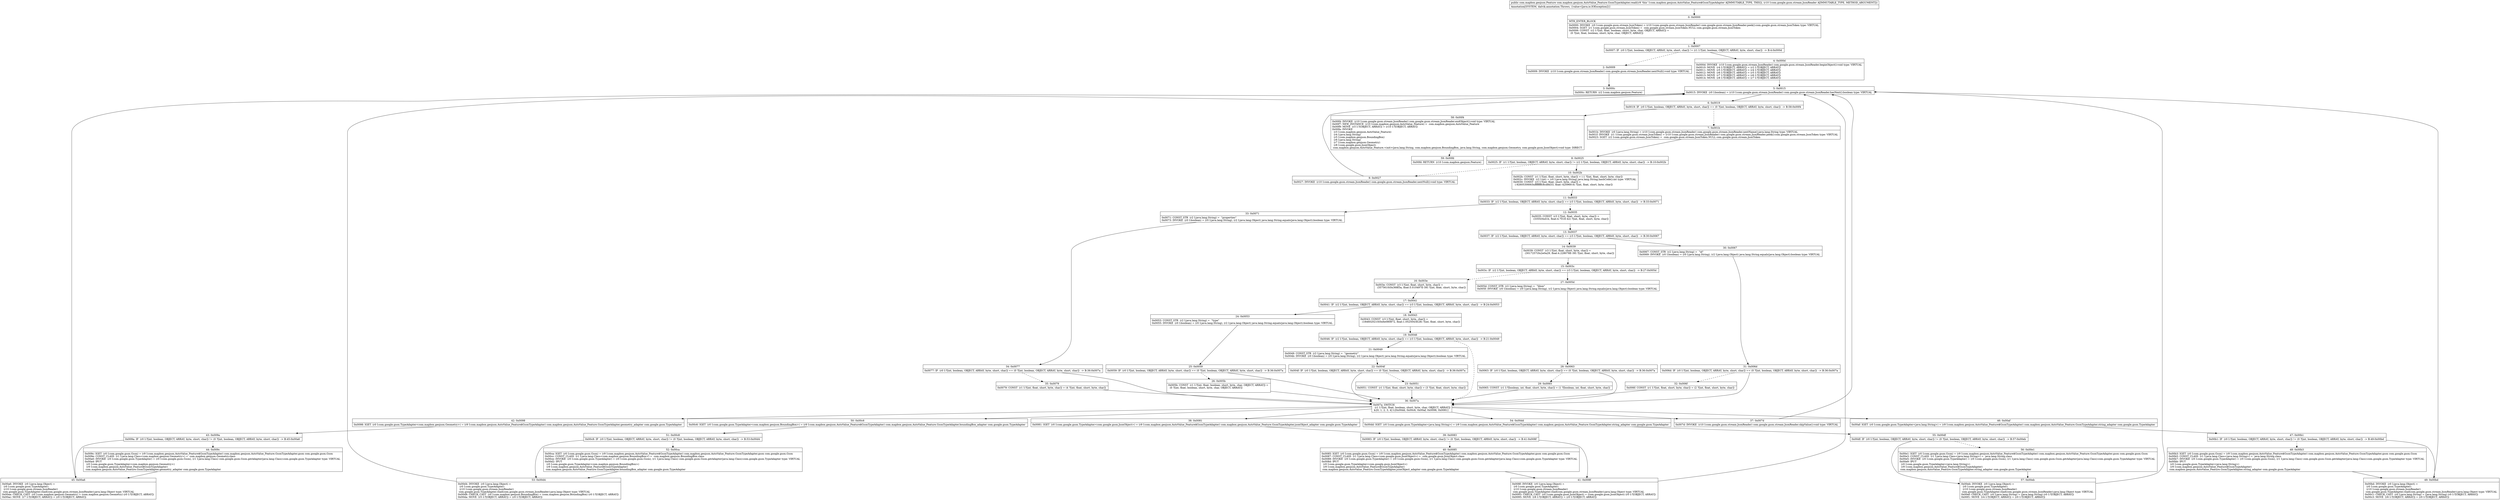 digraph "CFG forcom.mapbox.geojson.AutoValue_Feature.GsonTypeAdapter.read(Lcom\/google\/gson\/stream\/JsonReader;)Lcom\/mapbox\/geojson\/Feature;" {
Node_0 [shape=record,label="{0\:\ 0x0000|MTH_ENTER_BLOCK\l|0x0000: INVOKE  (r0 I:com.google.gson.stream.JsonToken) = (r10 I:com.google.gson.stream.JsonReader) com.google.gson.stream.JsonReader.peek():com.google.gson.stream.JsonToken type: VIRTUAL \l0x0004: SGET  (r1 I:com.google.gson.stream.JsonToken) =  com.google.gson.stream.JsonToken.NULL com.google.gson.stream.JsonToken \l0x0006: CONST  (r2 I:?[int, float, boolean, short, byte, char, OBJECT, ARRAY]) = \l  (0 ?[int, float, boolean, short, byte, char, OBJECT, ARRAY])\l \l}"];
Node_1 [shape=record,label="{1\:\ 0x0007|0x0007: IF  (r0 I:?[int, boolean, OBJECT, ARRAY, byte, short, char]) != (r1 I:?[int, boolean, OBJECT, ARRAY, byte, short, char])  \-\> B:4:0x000d \l}"];
Node_2 [shape=record,label="{2\:\ 0x0009|0x0009: INVOKE  (r10 I:com.google.gson.stream.JsonReader) com.google.gson.stream.JsonReader.nextNull():void type: VIRTUAL \l}"];
Node_3 [shape=record,label="{3\:\ 0x000c|0x000c: RETURN  (r2 I:com.mapbox.geojson.Feature) \l}"];
Node_4 [shape=record,label="{4\:\ 0x000d|0x000d: INVOKE  (r10 I:com.google.gson.stream.JsonReader) com.google.gson.stream.JsonReader.beginObject():void type: VIRTUAL \l0x0010: MOVE  (r4 I:?[OBJECT, ARRAY]) = (r2 I:?[OBJECT, ARRAY]) \l0x0011: MOVE  (r5 I:?[OBJECT, ARRAY]) = (r4 I:?[OBJECT, ARRAY]) \l0x0012: MOVE  (r6 I:?[OBJECT, ARRAY]) = (r5 I:?[OBJECT, ARRAY]) \l0x0013: MOVE  (r7 I:?[OBJECT, ARRAY]) = (r6 I:?[OBJECT, ARRAY]) \l0x0014: MOVE  (r8 I:?[OBJECT, ARRAY]) = (r7 I:?[OBJECT, ARRAY]) \l}"];
Node_5 [shape=record,label="{5\:\ 0x0015|0x0015: INVOKE  (r0 I:boolean) = (r10 I:com.google.gson.stream.JsonReader) com.google.gson.stream.JsonReader.hasNext():boolean type: VIRTUAL \l}"];
Node_6 [shape=record,label="{6\:\ 0x0019|0x0019: IF  (r0 I:?[int, boolean, OBJECT, ARRAY, byte, short, char]) == (0 ?[int, boolean, OBJECT, ARRAY, byte, short, char])  \-\> B:58:0x00f4 \l}"];
Node_7 [shape=record,label="{7\:\ 0x001b|0x001b: INVOKE  (r0 I:java.lang.String) = (r10 I:com.google.gson.stream.JsonReader) com.google.gson.stream.JsonReader.nextName():java.lang.String type: VIRTUAL \l0x001f: INVOKE  (r1 I:com.google.gson.stream.JsonToken) = (r10 I:com.google.gson.stream.JsonReader) com.google.gson.stream.JsonReader.peek():com.google.gson.stream.JsonToken type: VIRTUAL \l0x0023: SGET  (r2 I:com.google.gson.stream.JsonToken) =  com.google.gson.stream.JsonToken.NULL com.google.gson.stream.JsonToken \l}"];
Node_8 [shape=record,label="{8\:\ 0x0025|0x0025: IF  (r1 I:?[int, boolean, OBJECT, ARRAY, byte, short, char]) != (r2 I:?[int, boolean, OBJECT, ARRAY, byte, short, char])  \-\> B:10:0x002b \l}"];
Node_9 [shape=record,label="{9\:\ 0x0027|0x0027: INVOKE  (r10 I:com.google.gson.stream.JsonReader) com.google.gson.stream.JsonReader.nextNull():void type: VIRTUAL \l}"];
Node_10 [shape=record,label="{10\:\ 0x002b|0x002b: CONST  (r1 I:?[int, float, short, byte, char]) = (\-1 ?[int, float, short, byte, char]) \l0x002c: INVOKE  (r2 I:int) = (r0 I:java.lang.String) java.lang.String.hashCode():int type: VIRTUAL \l0x0030: CONST  (r3 I:?[int, float, short, byte, char]) = \l  (\-926053069(0xffffffffc8cd8d33, float:\-420969.6) ?[int, float, short, byte, char])\l \l}"];
Node_11 [shape=record,label="{11\:\ 0x0033|0x0033: IF  (r2 I:?[int, boolean, OBJECT, ARRAY, byte, short, char]) == (r3 I:?[int, boolean, OBJECT, ARRAY, byte, short, char])  \-\> B:33:0x0071 \l}"];
Node_12 [shape=record,label="{12\:\ 0x0035|0x0035: CONST  (r3 I:?[int, float, short, byte, char]) = \l  (3355(0xd1b, float:4.701E\-42) ?[int, float, short, byte, char])\l \l}"];
Node_13 [shape=record,label="{13\:\ 0x0037|0x0037: IF  (r2 I:?[int, boolean, OBJECT, ARRAY, byte, short, char]) == (r3 I:?[int, boolean, OBJECT, ARRAY, byte, short, char])  \-\> B:30:0x0067 \l}"];
Node_14 [shape=record,label="{14\:\ 0x0039|0x0039: CONST  (r3 I:?[int, float, short, byte, char]) = \l  (3017257(0x2e0a29, float:4.228078E\-39) ?[int, float, short, byte, char])\l \l}"];
Node_15 [shape=record,label="{15\:\ 0x003c|0x003c: IF  (r2 I:?[int, boolean, OBJECT, ARRAY, byte, short, char]) == (r3 I:?[int, boolean, OBJECT, ARRAY, byte, short, char])  \-\> B:27:0x005d \l}"];
Node_16 [shape=record,label="{16\:\ 0x003e|0x003e: CONST  (r3 I:?[int, float, short, byte, char]) = \l  (3575610(0x368f3a, float:5.010497E\-39) ?[int, float, short, byte, char])\l \l}"];
Node_17 [shape=record,label="{17\:\ 0x0041|0x0041: IF  (r2 I:?[int, boolean, OBJECT, ARRAY, byte, short, char]) == (r3 I:?[int, boolean, OBJECT, ARRAY, byte, short, char])  \-\> B:24:0x0053 \l}"];
Node_18 [shape=record,label="{18\:\ 0x0043|0x0043: CONST  (r3 I:?[int, float, short, byte, char]) = \l  (1846020210(0x6e080872, float:1.0525043E28) ?[int, float, short, byte, char])\l \l}"];
Node_19 [shape=record,label="{19\:\ 0x0046|0x0046: IF  (r2 I:?[int, boolean, OBJECT, ARRAY, byte, short, char]) == (r3 I:?[int, boolean, OBJECT, ARRAY, byte, short, char])  \-\> B:21:0x0049 \l}"];
Node_21 [shape=record,label="{21\:\ 0x0049|0x0049: CONST_STR  (r2 I:java.lang.String) =  \"geometry\" \l0x004b: INVOKE  (r0 I:boolean) = (r0 I:java.lang.String), (r2 I:java.lang.Object) java.lang.String.equals(java.lang.Object):boolean type: VIRTUAL \l}"];
Node_22 [shape=record,label="{22\:\ 0x004f|0x004f: IF  (r0 I:?[int, boolean, OBJECT, ARRAY, byte, short, char]) == (0 ?[int, boolean, OBJECT, ARRAY, byte, short, char])  \-\> B:36:0x007a \l}"];
Node_23 [shape=record,label="{23\:\ 0x0051|0x0051: CONST  (r1 I:?[int, float, short, byte, char]) = (3 ?[int, float, short, byte, char]) \l}"];
Node_24 [shape=record,label="{24\:\ 0x0053|0x0053: CONST_STR  (r2 I:java.lang.String) =  \"type\" \l0x0055: INVOKE  (r0 I:boolean) = (r0 I:java.lang.String), (r2 I:java.lang.Object) java.lang.String.equals(java.lang.Object):boolean type: VIRTUAL \l}"];
Node_25 [shape=record,label="{25\:\ 0x0059|0x0059: IF  (r0 I:?[int, boolean, OBJECT, ARRAY, byte, short, char]) == (0 ?[int, boolean, OBJECT, ARRAY, byte, short, char])  \-\> B:36:0x007a \l}"];
Node_26 [shape=record,label="{26\:\ 0x005b|0x005b: CONST  (r1 I:?[int, float, boolean, short, byte, char, OBJECT, ARRAY]) = \l  (0 ?[int, float, boolean, short, byte, char, OBJECT, ARRAY])\l \l}"];
Node_27 [shape=record,label="{27\:\ 0x005d|0x005d: CONST_STR  (r2 I:java.lang.String) =  \"bbox\" \l0x005f: INVOKE  (r0 I:boolean) = (r0 I:java.lang.String), (r2 I:java.lang.Object) java.lang.String.equals(java.lang.Object):boolean type: VIRTUAL \l}"];
Node_28 [shape=record,label="{28\:\ 0x0063|0x0063: IF  (r0 I:?[int, boolean, OBJECT, ARRAY, byte, short, char]) == (0 ?[int, boolean, OBJECT, ARRAY, byte, short, char])  \-\> B:36:0x007a \l}"];
Node_29 [shape=record,label="{29\:\ 0x0065|0x0065: CONST  (r1 I:?[boolean, int, float, short, byte, char]) = (1 ?[boolean, int, float, short, byte, char]) \l}"];
Node_30 [shape=record,label="{30\:\ 0x0067|0x0067: CONST_STR  (r2 I:java.lang.String) =  \"id\" \l0x0069: INVOKE  (r0 I:boolean) = (r0 I:java.lang.String), (r2 I:java.lang.Object) java.lang.String.equals(java.lang.Object):boolean type: VIRTUAL \l}"];
Node_31 [shape=record,label="{31\:\ 0x006d|0x006d: IF  (r0 I:?[int, boolean, OBJECT, ARRAY, byte, short, char]) == (0 ?[int, boolean, OBJECT, ARRAY, byte, short, char])  \-\> B:36:0x007a \l}"];
Node_32 [shape=record,label="{32\:\ 0x006f|0x006f: CONST  (r1 I:?[int, float, short, byte, char]) = (2 ?[int, float, short, byte, char]) \l}"];
Node_33 [shape=record,label="{33\:\ 0x0071|0x0071: CONST_STR  (r2 I:java.lang.String) =  \"properties\" \l0x0073: INVOKE  (r0 I:boolean) = (r0 I:java.lang.String), (r2 I:java.lang.Object) java.lang.String.equals(java.lang.Object):boolean type: VIRTUAL \l}"];
Node_34 [shape=record,label="{34\:\ 0x0077|0x0077: IF  (r0 I:?[int, boolean, OBJECT, ARRAY, byte, short, char]) == (0 ?[int, boolean, OBJECT, ARRAY, byte, short, char])  \-\> B:36:0x007a \l}"];
Node_35 [shape=record,label="{35\:\ 0x0079|0x0079: CONST  (r1 I:?[int, float, short, byte, char]) = (4 ?[int, float, short, byte, char]) \l}"];
Node_36 [shape=record,label="{36\:\ 0x007a|0x007a: SWITCH  \l  (r1 I:?[int, float, boolean, short, byte, char, OBJECT, ARRAY])\l k:[0, 1, 2, 3, 4] t:[0x00dd, 0x00c6, 0x00af, 0x0098, 0x0081] \l}"];
Node_37 [shape=record,label="{37\:\ 0x007d|0x007d: INVOKE  (r10 I:com.google.gson.stream.JsonReader) com.google.gson.stream.JsonReader.skipValue():void type: VIRTUAL \l}"];
Node_38 [shape=record,label="{38\:\ 0x0081|0x0081: IGET  (r0 I:com.google.gson.TypeAdapter\<com.google.gson.JsonObject\>) = (r9 I:com.mapbox.geojson.AutoValue_Feature$GsonTypeAdapter) com.mapbox.geojson.AutoValue_Feature.GsonTypeAdapter.jsonObject_adapter com.google.gson.TypeAdapter \l}"];
Node_39 [shape=record,label="{39\:\ 0x0083|0x0083: IF  (r0 I:?[int, boolean, OBJECT, ARRAY, byte, short, char]) != (0 ?[int, boolean, OBJECT, ARRAY, byte, short, char])  \-\> B:41:0x008f \l}"];
Node_40 [shape=record,label="{40\:\ 0x0085|0x0085: IGET  (r0 I:com.google.gson.Gson) = (r9 I:com.mapbox.geojson.AutoValue_Feature$GsonTypeAdapter) com.mapbox.geojson.AutoValue_Feature.GsonTypeAdapter.gson com.google.gson.Gson \l0x0087: CONST_CLASS  (r1 I:java.lang.Class\<com.google.gson.JsonObject\>) =  com.google.gson.JsonObject.class \l0x0089: INVOKE  (r0 I:com.google.gson.TypeAdapter) = (r0 I:com.google.gson.Gson), (r1 I:java.lang.Class) com.google.gson.Gson.getAdapter(java.lang.Class):com.google.gson.TypeAdapter type: VIRTUAL \l0x008d: IPUT  \l  (r0 I:com.google.gson.TypeAdapter\<com.google.gson.JsonObject\>)\l  (r9 I:com.mapbox.geojson.AutoValue_Feature$GsonTypeAdapter)\l com.mapbox.geojson.AutoValue_Feature.GsonTypeAdapter.jsonObject_adapter com.google.gson.TypeAdapter \l}"];
Node_41 [shape=record,label="{41\:\ 0x008f|0x008f: INVOKE  (r0 I:java.lang.Object) = \l  (r0 I:com.google.gson.TypeAdapter)\l  (r10 I:com.google.gson.stream.JsonReader)\l com.google.gson.TypeAdapter.read(com.google.gson.stream.JsonReader):java.lang.Object type: VIRTUAL \l0x0093: CHECK_CAST  (r0 I:com.google.gson.JsonObject) = (com.google.gson.JsonObject) (r0 I:?[OBJECT, ARRAY]) \l0x0095: MOVE  (r8 I:?[OBJECT, ARRAY]) = (r0 I:?[OBJECT, ARRAY]) \l}"];
Node_42 [shape=record,label="{42\:\ 0x0098|0x0098: IGET  (r0 I:com.google.gson.TypeAdapter\<com.mapbox.geojson.Geometry\>) = (r9 I:com.mapbox.geojson.AutoValue_Feature$GsonTypeAdapter) com.mapbox.geojson.AutoValue_Feature.GsonTypeAdapter.geometry_adapter com.google.gson.TypeAdapter \l}"];
Node_43 [shape=record,label="{43\:\ 0x009a|0x009a: IF  (r0 I:?[int, boolean, OBJECT, ARRAY, byte, short, char]) != (0 ?[int, boolean, OBJECT, ARRAY, byte, short, char])  \-\> B:45:0x00a6 \l}"];
Node_44 [shape=record,label="{44\:\ 0x009c|0x009c: IGET  (r0 I:com.google.gson.Gson) = (r9 I:com.mapbox.geojson.AutoValue_Feature$GsonTypeAdapter) com.mapbox.geojson.AutoValue_Feature.GsonTypeAdapter.gson com.google.gson.Gson \l0x009e: CONST_CLASS  (r1 I:java.lang.Class\<com.mapbox.geojson.Geometry\>) =  com.mapbox.geojson.Geometry.class \l0x00a0: INVOKE  (r0 I:com.google.gson.TypeAdapter) = (r0 I:com.google.gson.Gson), (r1 I:java.lang.Class) com.google.gson.Gson.getAdapter(java.lang.Class):com.google.gson.TypeAdapter type: VIRTUAL \l0x00a4: IPUT  \l  (r0 I:com.google.gson.TypeAdapter\<com.mapbox.geojson.Geometry\>)\l  (r9 I:com.mapbox.geojson.AutoValue_Feature$GsonTypeAdapter)\l com.mapbox.geojson.AutoValue_Feature.GsonTypeAdapter.geometry_adapter com.google.gson.TypeAdapter \l}"];
Node_45 [shape=record,label="{45\:\ 0x00a6|0x00a6: INVOKE  (r0 I:java.lang.Object) = \l  (r0 I:com.google.gson.TypeAdapter)\l  (r10 I:com.google.gson.stream.JsonReader)\l com.google.gson.TypeAdapter.read(com.google.gson.stream.JsonReader):java.lang.Object type: VIRTUAL \l0x00aa: CHECK_CAST  (r0 I:com.mapbox.geojson.Geometry) = (com.mapbox.geojson.Geometry) (r0 I:?[OBJECT, ARRAY]) \l0x00ac: MOVE  (r7 I:?[OBJECT, ARRAY]) = (r0 I:?[OBJECT, ARRAY]) \l}"];
Node_46 [shape=record,label="{46\:\ 0x00af|0x00af: IGET  (r0 I:com.google.gson.TypeAdapter\<java.lang.String\>) = (r9 I:com.mapbox.geojson.AutoValue_Feature$GsonTypeAdapter) com.mapbox.geojson.AutoValue_Feature.GsonTypeAdapter.string_adapter com.google.gson.TypeAdapter \l}"];
Node_47 [shape=record,label="{47\:\ 0x00b1|0x00b1: IF  (r0 I:?[int, boolean, OBJECT, ARRAY, byte, short, char]) != (0 ?[int, boolean, OBJECT, ARRAY, byte, short, char])  \-\> B:49:0x00bd \l}"];
Node_48 [shape=record,label="{48\:\ 0x00b3|0x00b3: IGET  (r0 I:com.google.gson.Gson) = (r9 I:com.mapbox.geojson.AutoValue_Feature$GsonTypeAdapter) com.mapbox.geojson.AutoValue_Feature.GsonTypeAdapter.gson com.google.gson.Gson \l0x00b5: CONST_CLASS  (r1 I:java.lang.Class\<java.lang.String\>) =  java.lang.String.class \l0x00b7: INVOKE  (r0 I:com.google.gson.TypeAdapter) = (r0 I:com.google.gson.Gson), (r1 I:java.lang.Class) com.google.gson.Gson.getAdapter(java.lang.Class):com.google.gson.TypeAdapter type: VIRTUAL \l0x00bb: IPUT  \l  (r0 I:com.google.gson.TypeAdapter\<java.lang.String\>)\l  (r9 I:com.mapbox.geojson.AutoValue_Feature$GsonTypeAdapter)\l com.mapbox.geojson.AutoValue_Feature.GsonTypeAdapter.string_adapter com.google.gson.TypeAdapter \l}"];
Node_49 [shape=record,label="{49\:\ 0x00bd|0x00bd: INVOKE  (r0 I:java.lang.Object) = \l  (r0 I:com.google.gson.TypeAdapter)\l  (r10 I:com.google.gson.stream.JsonReader)\l com.google.gson.TypeAdapter.read(com.google.gson.stream.JsonReader):java.lang.Object type: VIRTUAL \l0x00c1: CHECK_CAST  (r0 I:java.lang.String) = (java.lang.String) (r0 I:?[OBJECT, ARRAY]) \l0x00c3: MOVE  (r6 I:?[OBJECT, ARRAY]) = (r0 I:?[OBJECT, ARRAY]) \l}"];
Node_50 [shape=record,label="{50\:\ 0x00c6|0x00c6: IGET  (r0 I:com.google.gson.TypeAdapter\<com.mapbox.geojson.BoundingBox\>) = (r9 I:com.mapbox.geojson.AutoValue_Feature$GsonTypeAdapter) com.mapbox.geojson.AutoValue_Feature.GsonTypeAdapter.boundingBox_adapter com.google.gson.TypeAdapter \l}"];
Node_51 [shape=record,label="{51\:\ 0x00c8|0x00c8: IF  (r0 I:?[int, boolean, OBJECT, ARRAY, byte, short, char]) != (0 ?[int, boolean, OBJECT, ARRAY, byte, short, char])  \-\> B:53:0x00d4 \l}"];
Node_52 [shape=record,label="{52\:\ 0x00ca|0x00ca: IGET  (r0 I:com.google.gson.Gson) = (r9 I:com.mapbox.geojson.AutoValue_Feature$GsonTypeAdapter) com.mapbox.geojson.AutoValue_Feature.GsonTypeAdapter.gson com.google.gson.Gson \l0x00cc: CONST_CLASS  (r1 I:java.lang.Class\<com.mapbox.geojson.BoundingBox\>) =  com.mapbox.geojson.BoundingBox.class \l0x00ce: INVOKE  (r0 I:com.google.gson.TypeAdapter) = (r0 I:com.google.gson.Gson), (r1 I:java.lang.Class) com.google.gson.Gson.getAdapter(java.lang.Class):com.google.gson.TypeAdapter type: VIRTUAL \l0x00d2: IPUT  \l  (r0 I:com.google.gson.TypeAdapter\<com.mapbox.geojson.BoundingBox\>)\l  (r9 I:com.mapbox.geojson.AutoValue_Feature$GsonTypeAdapter)\l com.mapbox.geojson.AutoValue_Feature.GsonTypeAdapter.boundingBox_adapter com.google.gson.TypeAdapter \l}"];
Node_53 [shape=record,label="{53\:\ 0x00d4|0x00d4: INVOKE  (r0 I:java.lang.Object) = \l  (r0 I:com.google.gson.TypeAdapter)\l  (r10 I:com.google.gson.stream.JsonReader)\l com.google.gson.TypeAdapter.read(com.google.gson.stream.JsonReader):java.lang.Object type: VIRTUAL \l0x00d8: CHECK_CAST  (r0 I:com.mapbox.geojson.BoundingBox) = (com.mapbox.geojson.BoundingBox) (r0 I:?[OBJECT, ARRAY]) \l0x00da: MOVE  (r5 I:?[OBJECT, ARRAY]) = (r0 I:?[OBJECT, ARRAY]) \l}"];
Node_54 [shape=record,label="{54\:\ 0x00dd|0x00dd: IGET  (r0 I:com.google.gson.TypeAdapter\<java.lang.String\>) = (r9 I:com.mapbox.geojson.AutoValue_Feature$GsonTypeAdapter) com.mapbox.geojson.AutoValue_Feature.GsonTypeAdapter.string_adapter com.google.gson.TypeAdapter \l}"];
Node_55 [shape=record,label="{55\:\ 0x00df|0x00df: IF  (r0 I:?[int, boolean, OBJECT, ARRAY, byte, short, char]) != (0 ?[int, boolean, OBJECT, ARRAY, byte, short, char])  \-\> B:57:0x00eb \l}"];
Node_56 [shape=record,label="{56\:\ 0x00e1|0x00e1: IGET  (r0 I:com.google.gson.Gson) = (r9 I:com.mapbox.geojson.AutoValue_Feature$GsonTypeAdapter) com.mapbox.geojson.AutoValue_Feature.GsonTypeAdapter.gson com.google.gson.Gson \l0x00e3: CONST_CLASS  (r1 I:java.lang.Class\<java.lang.String\>) =  java.lang.String.class \l0x00e5: INVOKE  (r0 I:com.google.gson.TypeAdapter) = (r0 I:com.google.gson.Gson), (r1 I:java.lang.Class) com.google.gson.Gson.getAdapter(java.lang.Class):com.google.gson.TypeAdapter type: VIRTUAL \l0x00e9: IPUT  \l  (r0 I:com.google.gson.TypeAdapter\<java.lang.String\>)\l  (r9 I:com.mapbox.geojson.AutoValue_Feature$GsonTypeAdapter)\l com.mapbox.geojson.AutoValue_Feature.GsonTypeAdapter.string_adapter com.google.gson.TypeAdapter \l}"];
Node_57 [shape=record,label="{57\:\ 0x00eb|0x00eb: INVOKE  (r0 I:java.lang.Object) = \l  (r0 I:com.google.gson.TypeAdapter)\l  (r10 I:com.google.gson.stream.JsonReader)\l com.google.gson.TypeAdapter.read(com.google.gson.stream.JsonReader):java.lang.Object type: VIRTUAL \l0x00ef: CHECK_CAST  (r0 I:java.lang.String) = (java.lang.String) (r0 I:?[OBJECT, ARRAY]) \l0x00f1: MOVE  (r4 I:?[OBJECT, ARRAY]) = (r0 I:?[OBJECT, ARRAY]) \l}"];
Node_58 [shape=record,label="{58\:\ 0x00f4|0x00f4: INVOKE  (r10 I:com.google.gson.stream.JsonReader) com.google.gson.stream.JsonReader.endObject():void type: VIRTUAL \l0x00f7: NEW_INSTANCE  (r10 I:com.mapbox.geojson.AutoValue_Feature) =  com.mapbox.geojson.AutoValue_Feature \l0x00f9: MOVE  (r3 I:?[OBJECT, ARRAY]) = (r10 I:?[OBJECT, ARRAY]) \l0x00fa: INVOKE  \l  (r3 I:com.mapbox.geojson.AutoValue_Feature)\l  (r4 I:java.lang.String)\l  (r5 I:com.mapbox.geojson.BoundingBox)\l  (r6 I:java.lang.String)\l  (r7 I:com.mapbox.geojson.Geometry)\l  (r8 I:com.google.gson.JsonObject)\l com.mapbox.geojson.AutoValue_Feature.\<init\>(java.lang.String, com.mapbox.geojson.BoundingBox, java.lang.String, com.mapbox.geojson.Geometry, com.google.gson.JsonObject):void type: DIRECT \l}"];
Node_59 [shape=record,label="{59\:\ 0x00fd|0x00fd: RETURN  (r10 I:com.mapbox.geojson.Feature) \l}"];
MethodNode[shape=record,label="{public com.mapbox.geojson.Feature com.mapbox.geojson.AutoValue_Feature.GsonTypeAdapter.read((r9 'this' I:com.mapbox.geojson.AutoValue_Feature$GsonTypeAdapter A[IMMUTABLE_TYPE, THIS]), (r10 I:com.google.gson.stream.JsonReader A[IMMUTABLE_TYPE, METHOD_ARGUMENT]))  | Annotation[SYSTEM, dalvik.annotation.Throws, \{value=[java.io.IOException]\}]\l}"];
MethodNode -> Node_0;
Node_0 -> Node_1;
Node_1 -> Node_2[style=dashed];
Node_1 -> Node_4;
Node_2 -> Node_3;
Node_4 -> Node_5;
Node_5 -> Node_6;
Node_6 -> Node_7[style=dashed];
Node_6 -> Node_58;
Node_7 -> Node_8;
Node_8 -> Node_9[style=dashed];
Node_8 -> Node_10;
Node_9 -> Node_5;
Node_10 -> Node_11;
Node_11 -> Node_12[style=dashed];
Node_11 -> Node_33;
Node_12 -> Node_13;
Node_13 -> Node_14[style=dashed];
Node_13 -> Node_30;
Node_14 -> Node_15;
Node_15 -> Node_16[style=dashed];
Node_15 -> Node_27;
Node_16 -> Node_17;
Node_17 -> Node_18[style=dashed];
Node_17 -> Node_24;
Node_18 -> Node_19;
Node_19 -> Node_21;
Node_19 -> Node_36[style=dashed];
Node_21 -> Node_22;
Node_22 -> Node_23[style=dashed];
Node_22 -> Node_36;
Node_23 -> Node_36;
Node_24 -> Node_25;
Node_25 -> Node_26[style=dashed];
Node_25 -> Node_36;
Node_26 -> Node_36;
Node_27 -> Node_28;
Node_28 -> Node_29[style=dashed];
Node_28 -> Node_36;
Node_29 -> Node_36;
Node_30 -> Node_31;
Node_31 -> Node_32[style=dashed];
Node_31 -> Node_36;
Node_32 -> Node_36;
Node_33 -> Node_34;
Node_34 -> Node_35[style=dashed];
Node_34 -> Node_36;
Node_35 -> Node_36;
Node_36 -> Node_37;
Node_36 -> Node_38;
Node_36 -> Node_42;
Node_36 -> Node_46;
Node_36 -> Node_50;
Node_36 -> Node_54;
Node_37 -> Node_5;
Node_38 -> Node_39;
Node_39 -> Node_40[style=dashed];
Node_39 -> Node_41;
Node_40 -> Node_41;
Node_41 -> Node_5;
Node_42 -> Node_43;
Node_43 -> Node_44[style=dashed];
Node_43 -> Node_45;
Node_44 -> Node_45;
Node_45 -> Node_5;
Node_46 -> Node_47;
Node_47 -> Node_48[style=dashed];
Node_47 -> Node_49;
Node_48 -> Node_49;
Node_49 -> Node_5;
Node_50 -> Node_51;
Node_51 -> Node_52[style=dashed];
Node_51 -> Node_53;
Node_52 -> Node_53;
Node_53 -> Node_5;
Node_54 -> Node_55;
Node_55 -> Node_56[style=dashed];
Node_55 -> Node_57;
Node_56 -> Node_57;
Node_57 -> Node_5;
Node_58 -> Node_59;
}

